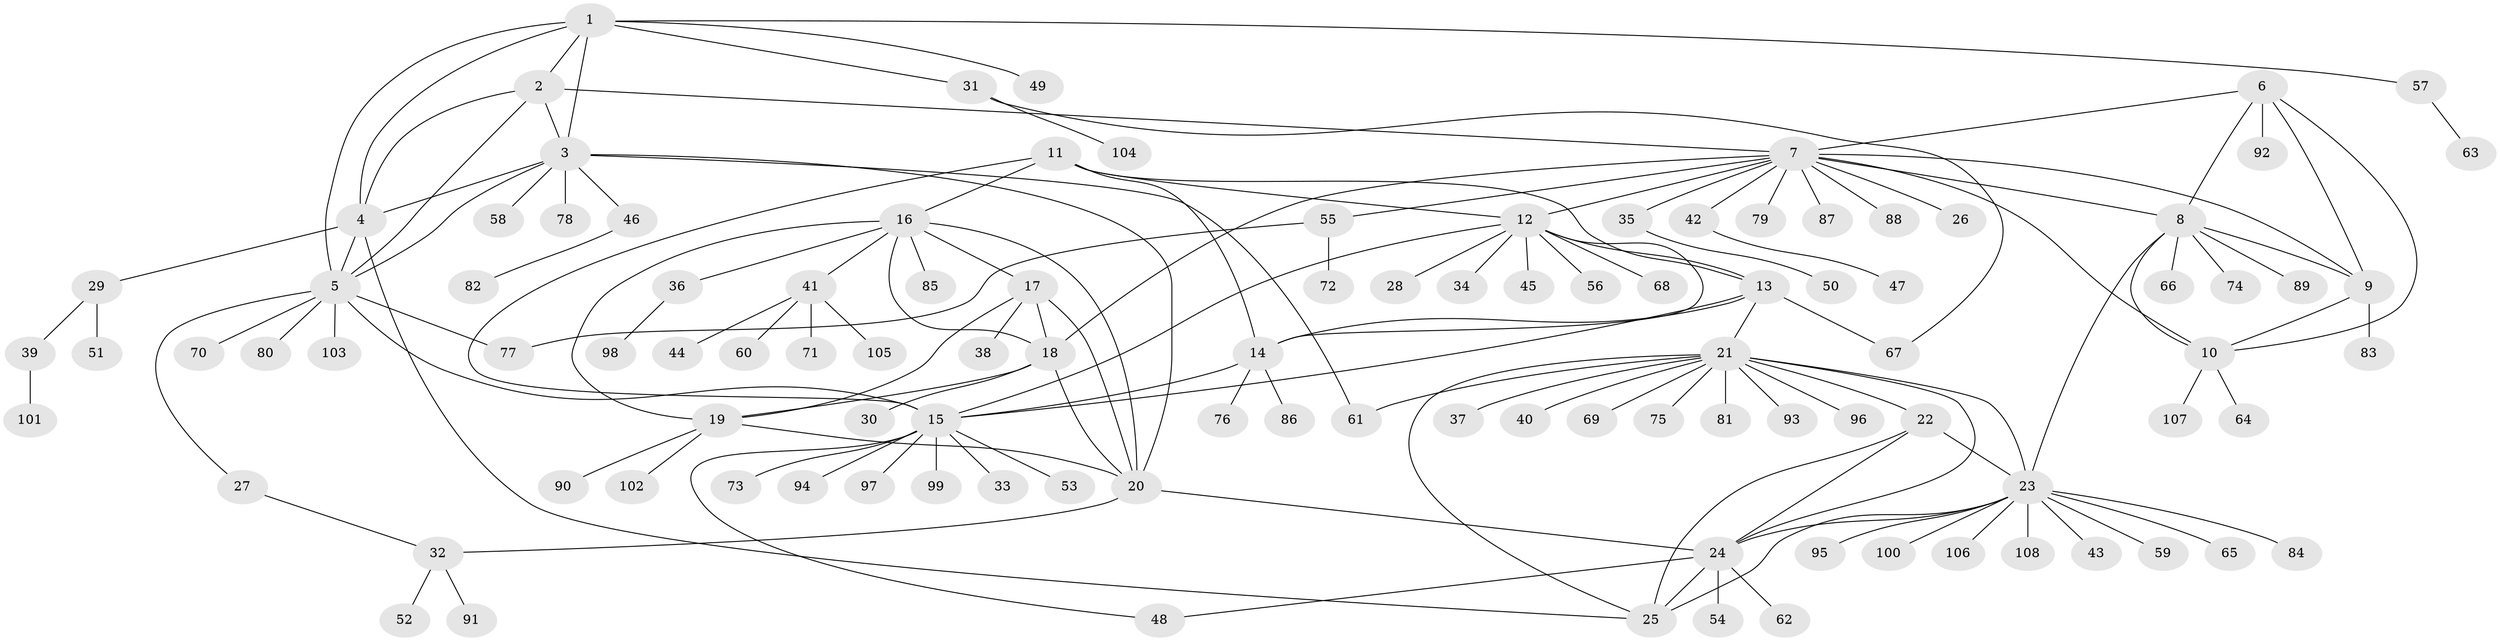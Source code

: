 // Generated by graph-tools (version 1.1) at 2025/15/03/09/25 04:15:50]
// undirected, 108 vertices, 148 edges
graph export_dot {
graph [start="1"]
  node [color=gray90,style=filled];
  1;
  2;
  3;
  4;
  5;
  6;
  7;
  8;
  9;
  10;
  11;
  12;
  13;
  14;
  15;
  16;
  17;
  18;
  19;
  20;
  21;
  22;
  23;
  24;
  25;
  26;
  27;
  28;
  29;
  30;
  31;
  32;
  33;
  34;
  35;
  36;
  37;
  38;
  39;
  40;
  41;
  42;
  43;
  44;
  45;
  46;
  47;
  48;
  49;
  50;
  51;
  52;
  53;
  54;
  55;
  56;
  57;
  58;
  59;
  60;
  61;
  62;
  63;
  64;
  65;
  66;
  67;
  68;
  69;
  70;
  71;
  72;
  73;
  74;
  75;
  76;
  77;
  78;
  79;
  80;
  81;
  82;
  83;
  84;
  85;
  86;
  87;
  88;
  89;
  90;
  91;
  92;
  93;
  94;
  95;
  96;
  97;
  98;
  99;
  100;
  101;
  102;
  103;
  104;
  105;
  106;
  107;
  108;
  1 -- 2;
  1 -- 3;
  1 -- 4;
  1 -- 5;
  1 -- 31;
  1 -- 49;
  1 -- 57;
  2 -- 3;
  2 -- 4;
  2 -- 5;
  2 -- 7;
  3 -- 4;
  3 -- 5;
  3 -- 20;
  3 -- 46;
  3 -- 58;
  3 -- 61;
  3 -- 78;
  4 -- 5;
  4 -- 25;
  4 -- 29;
  5 -- 15;
  5 -- 27;
  5 -- 70;
  5 -- 77;
  5 -- 80;
  5 -- 103;
  6 -- 7;
  6 -- 8;
  6 -- 9;
  6 -- 10;
  6 -- 92;
  7 -- 8;
  7 -- 9;
  7 -- 10;
  7 -- 12;
  7 -- 18;
  7 -- 26;
  7 -- 35;
  7 -- 42;
  7 -- 55;
  7 -- 79;
  7 -- 87;
  7 -- 88;
  8 -- 9;
  8 -- 10;
  8 -- 23;
  8 -- 66;
  8 -- 74;
  8 -- 89;
  9 -- 10;
  9 -- 83;
  10 -- 64;
  10 -- 107;
  11 -- 12;
  11 -- 13;
  11 -- 14;
  11 -- 15;
  11 -- 16;
  12 -- 13;
  12 -- 14;
  12 -- 15;
  12 -- 28;
  12 -- 34;
  12 -- 45;
  12 -- 56;
  12 -- 68;
  13 -- 14;
  13 -- 15;
  13 -- 21;
  13 -- 67;
  14 -- 15;
  14 -- 76;
  14 -- 86;
  15 -- 33;
  15 -- 48;
  15 -- 53;
  15 -- 73;
  15 -- 94;
  15 -- 97;
  15 -- 99;
  16 -- 17;
  16 -- 18;
  16 -- 19;
  16 -- 20;
  16 -- 36;
  16 -- 41;
  16 -- 85;
  17 -- 18;
  17 -- 19;
  17 -- 20;
  17 -- 38;
  18 -- 19;
  18 -- 20;
  18 -- 30;
  19 -- 20;
  19 -- 90;
  19 -- 102;
  20 -- 24;
  20 -- 32;
  21 -- 22;
  21 -- 23;
  21 -- 24;
  21 -- 25;
  21 -- 37;
  21 -- 40;
  21 -- 61;
  21 -- 69;
  21 -- 75;
  21 -- 81;
  21 -- 93;
  21 -- 96;
  22 -- 23;
  22 -- 24;
  22 -- 25;
  23 -- 24;
  23 -- 25;
  23 -- 43;
  23 -- 59;
  23 -- 65;
  23 -- 84;
  23 -- 95;
  23 -- 100;
  23 -- 106;
  23 -- 108;
  24 -- 25;
  24 -- 48;
  24 -- 54;
  24 -- 62;
  27 -- 32;
  29 -- 39;
  29 -- 51;
  31 -- 67;
  31 -- 104;
  32 -- 52;
  32 -- 91;
  35 -- 50;
  36 -- 98;
  39 -- 101;
  41 -- 44;
  41 -- 60;
  41 -- 71;
  41 -- 105;
  42 -- 47;
  46 -- 82;
  55 -- 72;
  55 -- 77;
  57 -- 63;
}
